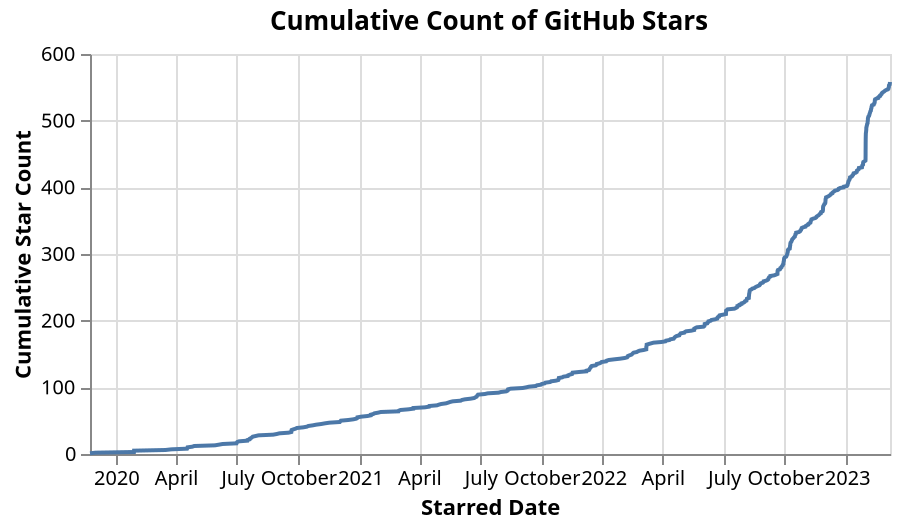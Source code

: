 {"config": {"view": {"continuousWidth": 400, "continuousHeight": 300}}, "data": {"name": "data-7a00feb82bab59da0fae72c1c9c99c9b"}, "mark": "line", "encoding": {"tooltip": [{"field": "starredAt", "title": "Date", "type": "temporal"}, {"field": "cumulative_count", "title": "Cumulative Count", "type": "quantitative"}], "x": {"axis": {"title": "Starred Date"}, "field": "starredAt", "type": "temporal"}, "y": {"axis": {"title": "Cumulative Star Count"}, "field": "cumulative_count", "type": "quantitative"}}, "height": 200, "title": "Cumulative Count of GitHub Stars", "transform": [{"window": [{"op": "count", "as": "cumulative_count"}], "sort": [{"field": "starredAt"}]}], "$schema": "https://vega.github.io/schema/vega-lite/v4.17.0.json", "datasets": {"data-7a00feb82bab59da0fae72c1c9c99c9b": [{"starredAt": "2019-11-24T11:53:49+00:00"}, {"starredAt": "2019-12-02T17:43:54+00:00"}, {"starredAt": "2020-01-29T11:51:42+00:00"}, {"starredAt": "2020-01-29T15:34:41+00:00"}, {"starredAt": "2020-01-29T16:07:53+00:00"}, {"starredAt": "2020-03-16T15:19:39+00:00"}, {"starredAt": "2020-03-25T11:19:59+00:00"}, {"starredAt": "2020-04-18T02:05:04+00:00"}, {"starredAt": "2020-04-18T12:23:40+00:00"}, {"starredAt": "2020-04-18T19:17:12+00:00"}, {"starredAt": "2020-04-26T02:24:30+00:00"}, {"starredAt": "2020-04-28T17:20:31+00:00"}, {"starredAt": "2020-05-29T20:05:55+00:00"}, {"starredAt": "2020-06-04T17:29:19+00:00"}, {"starredAt": "2020-06-10T07:50:57+00:00"}, {"starredAt": "2020-07-01T03:54:42+00:00"}, {"starredAt": "2020-07-01T11:02:05+00:00"}, {"starredAt": "2020-07-02T08:12:09+00:00"}, {"starredAt": "2020-07-04T23:20:23+00:00"}, {"starredAt": "2020-07-17T10:14:14+00:00"}, {"starredAt": "2020-07-17T16:04:50+00:00"}, {"starredAt": "2020-07-20T22:41:55+00:00"}, {"starredAt": "2020-07-21T04:59:47+00:00"}, {"starredAt": "2020-07-23T02:08:31+00:00"}, {"starredAt": "2020-07-24T10:11:41+00:00"}, {"starredAt": "2020-07-25T11:46:58+00:00"}, {"starredAt": "2020-07-29T22:35:40+00:00"}, {"starredAt": "2020-08-03T03:24:00+00:00"}, {"starredAt": "2020-08-25T03:27:37+00:00"}, {"starredAt": "2020-08-30T13:59:05+00:00"}, {"starredAt": "2020-09-03T12:06:56+00:00"}, {"starredAt": "2020-09-17T09:02:50+00:00"}, {"starredAt": "2020-09-21T10:25:45+00:00"}, {"starredAt": "2020-09-21T13:32:43+00:00"}, {"starredAt": "2020-09-21T14:41:49+00:00"}, {"starredAt": "2020-09-21T20:22:27+00:00"}, {"starredAt": "2020-09-24T13:37:59+00:00"}, {"starredAt": "2020-09-27T19:31:02+00:00"}, {"starredAt": "2020-09-29T15:12:34+00:00"}, {"starredAt": "2020-10-09T08:32:19+00:00"}, {"starredAt": "2020-10-14T19:35:54+00:00"}, {"starredAt": "2020-10-16T18:42:21+00:00"}, {"starredAt": "2020-10-23T14:55:22+00:00"}, {"starredAt": "2020-10-28T17:22:25+00:00"}, {"starredAt": "2020-11-05T06:59:55+00:00"}, {"starredAt": "2020-11-10T19:29:33+00:00"}, {"starredAt": "2020-11-17T15:52:01+00:00"}, {"starredAt": "2020-12-03T03:41:34+00:00"}, {"starredAt": "2020-12-03T20:57:41+00:00"}, {"starredAt": "2020-12-04T16:46:02+00:00"}, {"starredAt": "2020-12-15T16:59:49+00:00"}, {"starredAt": "2020-12-23T07:43:05+00:00"}, {"starredAt": "2020-12-27T20:50:23+00:00"}, {"starredAt": "2020-12-29T09:57:35+00:00"}, {"starredAt": "2020-12-29T13:32:56+00:00"}, {"starredAt": "2021-01-04T02:42:34+00:00"}, {"starredAt": "2021-01-13T17:10:13+00:00"}, {"starredAt": "2021-01-18T13:34:47+00:00"}, {"starredAt": "2021-01-18T16:13:38+00:00"}, {"starredAt": "2021-01-22T09:49:44+00:00"}, {"starredAt": "2021-01-23T22:57:08+00:00"}, {"starredAt": "2021-01-29T12:54:24+00:00"}, {"starredAt": "2021-02-02T12:59:26+00:00"}, {"starredAt": "2021-03-01T03:33:12+00:00"}, {"starredAt": "2021-03-01T14:23:35+00:00"}, {"starredAt": "2021-03-04T01:59:25+00:00"}, {"starredAt": "2021-03-15T18:28:19+00:00"}, {"starredAt": "2021-03-23T09:41:47+00:00"}, {"starredAt": "2021-03-23T12:40:43+00:00"}, {"starredAt": "2021-04-09T14:20:32+00:00"}, {"starredAt": "2021-04-16T02:03:36+00:00"}, {"starredAt": "2021-04-16T09:42:59+00:00"}, {"starredAt": "2021-04-27T19:12:35+00:00"}, {"starredAt": "2021-04-30T13:59:48+00:00"}, {"starredAt": "2021-05-04T03:34:21+00:00"}, {"starredAt": "2021-05-11T09:09:34+00:00"}, {"starredAt": "2021-05-14T13:40:09+00:00"}, {"starredAt": "2021-05-17T07:51:43+00:00"}, {"starredAt": "2021-05-21T09:06:47+00:00"}, {"starredAt": "2021-06-02T11:15:21+00:00"}, {"starredAt": "2021-06-04T03:37:28+00:00"}, {"starredAt": "2021-06-08T16:16:45+00:00"}, {"starredAt": "2021-06-17T09:38:35+00:00"}, {"starredAt": "2021-06-22T19:16:52+00:00"}, {"starredAt": "2021-06-24T07:54:38+00:00"}, {"starredAt": "2021-06-26T08:39:19+00:00"}, {"starredAt": "2021-06-26T20:10:33+00:00"}, {"starredAt": "2021-06-27T12:20:28+00:00"}, {"starredAt": "2021-06-28T08:03:05+00:00"}, {"starredAt": "2021-07-08T17:26:29+00:00"}, {"starredAt": "2021-07-12T22:54:23+00:00"}, {"starredAt": "2021-07-29T05:53:50+00:00"}, {"starredAt": "2021-08-01T19:22:36+00:00"}, {"starredAt": "2021-08-09T21:31:21+00:00"}, {"starredAt": "2021-08-11T17:02:26+00:00"}, {"starredAt": "2021-08-11T17:02:51+00:00"}, {"starredAt": "2021-08-12T06:11:47+00:00"}, {"starredAt": "2021-08-16T13:14:11+00:00"}, {"starredAt": "2021-09-03T09:38:27+00:00"}, {"starredAt": "2021-09-08T15:26:04+00:00"}, {"starredAt": "2021-09-12T23:18:35+00:00"}, {"starredAt": "2021-09-23T05:47:53+00:00"}, {"starredAt": "2021-09-24T14:01:24+00:00"}, {"starredAt": "2021-09-30T19:12:20+00:00"}, {"starredAt": "2021-10-01T21:07:44+00:00"}, {"starredAt": "2021-10-06T10:55:06+00:00"}, {"starredAt": "2021-10-07T08:29:10+00:00"}, {"starredAt": "2021-10-14T17:38:05+00:00"}, {"starredAt": "2021-10-15T20:34:22+00:00"}, {"starredAt": "2021-10-23T03:26:41+00:00"}, {"starredAt": "2021-10-26T21:23:17+00:00"}, {"starredAt": "2021-10-27T08:26:14+00:00"}, {"starredAt": "2021-10-27T11:20:06+00:00"}, {"starredAt": "2021-10-27T14:33:28+00:00"}, {"starredAt": "2021-11-01T20:50:50+00:00"}, {"starredAt": "2021-11-03T11:05:52+00:00"}, {"starredAt": "2021-11-10T01:40:26+00:00"}, {"starredAt": "2021-11-10T09:41:12+00:00"}, {"starredAt": "2021-11-12T21:15:57+00:00"}, {"starredAt": "2021-11-16T10:32:17+00:00"}, {"starredAt": "2021-11-16T16:08:38+00:00"}, {"starredAt": "2021-11-17T02:34:19+00:00"}, {"starredAt": "2021-11-26T17:06:46+00:00"}, {"starredAt": "2021-12-07T19:20:15+00:00"}, {"starredAt": "2021-12-07T23:16:44+00:00"}, {"starredAt": "2021-12-11T22:59:25+00:00"}, {"starredAt": "2021-12-12T13:34:49+00:00"}, {"starredAt": "2021-12-12T23:09:20+00:00"}, {"starredAt": "2021-12-13T14:54:41+00:00"}, {"starredAt": "2021-12-14T14:15:57+00:00"}, {"starredAt": "2021-12-14T19:51:50+00:00"}, {"starredAt": "2021-12-15T20:23:36+00:00"}, {"starredAt": "2021-12-21T22:27:59+00:00"}, {"starredAt": "2021-12-23T07:52:29+00:00"}, {"starredAt": "2021-12-23T12:21:48+00:00"}, {"starredAt": "2021-12-27T14:20:13+00:00"}, {"starredAt": "2021-12-29T18:12:51+00:00"}, {"starredAt": "2021-12-30T16:51:38+00:00"}, {"starredAt": "2022-01-06T15:38:56+00:00"}, {"starredAt": "2022-01-07T06:59:20+00:00"}, {"starredAt": "2022-01-10T11:04:09+00:00"}, {"starredAt": "2022-01-18T16:22:18+00:00"}, {"starredAt": "2022-01-27T16:08:46+00:00"}, {"starredAt": "2022-02-03T07:31:37+00:00"}, {"starredAt": "2022-02-07T02:55:14+00:00"}, {"starredAt": "2022-02-07T20:54:41+00:00"}, {"starredAt": "2022-02-08T05:41:19+00:00"}, {"starredAt": "2022-02-10T14:37:52+00:00"}, {"starredAt": "2022-02-13T12:17:43+00:00"}, {"starredAt": "2022-02-14T16:10:24+00:00"}, {"starredAt": "2022-02-15T12:14:28+00:00"}, {"starredAt": "2022-02-16T18:07:26+00:00"}, {"starredAt": "2022-02-21T15:43:24+00:00"}, {"starredAt": "2022-02-23T04:55:01+00:00"}, {"starredAt": "2022-02-25T16:55:23+00:00"}, {"starredAt": "2022-03-03T19:28:58+00:00"}, {"starredAt": "2022-03-07T17:09:38+00:00"}, {"starredAt": "2022-03-07T17:16:33+00:00"}, {"starredAt": "2022-03-07T19:58:05+00:00"}, {"starredAt": "2022-03-07T20:02:28+00:00"}, {"starredAt": "2022-03-07T20:05:50+00:00"}, {"starredAt": "2022-03-08T03:51:10+00:00"}, {"starredAt": "2022-03-08T07:08:21+00:00"}, {"starredAt": "2022-03-08T08:13:51+00:00"}, {"starredAt": "2022-03-11T11:30:04+00:00"}, {"starredAt": "2022-03-15T00:57:10+00:00"}, {"starredAt": "2022-03-18T13:52:03+00:00"}, {"starredAt": "2022-03-30T06:38:29+00:00"}, {"starredAt": "2022-04-05T11:57:49+00:00"}, {"starredAt": "2022-04-06T04:14:58+00:00"}, {"starredAt": "2022-04-11T15:11:20+00:00"}, {"starredAt": "2022-04-12T15:42:38+00:00"}, {"starredAt": "2022-04-17T22:28:53+00:00"}, {"starredAt": "2022-04-18T14:37:04+00:00"}, {"starredAt": "2022-04-19T07:19:17+00:00"}, {"starredAt": "2022-04-20T12:12:24+00:00"}, {"starredAt": "2022-04-22T06:46:07+00:00"}, {"starredAt": "2022-04-26T05:59:49+00:00"}, {"starredAt": "2022-04-26T12:25:07+00:00"}, {"starredAt": "2022-04-27T14:44:24+00:00"}, {"starredAt": "2022-04-28T07:28:25+00:00"}, {"starredAt": "2022-05-03T20:44:24+00:00"}, {"starredAt": "2022-05-04T13:46:29+00:00"}, {"starredAt": "2022-05-06T08:30:32+00:00"}, {"starredAt": "2022-05-14T09:05:24+00:00"}, {"starredAt": "2022-05-18T11:55:02+00:00"}, {"starredAt": "2022-05-18T12:03:06+00:00"}, {"starredAt": "2022-05-18T14:59:54+00:00"}, {"starredAt": "2022-05-20T08:51:00+00:00"}, {"starredAt": "2022-05-22T10:47:44+00:00"}, {"starredAt": "2022-06-01T16:30:58+00:00"}, {"starredAt": "2022-06-02T21:47:15+00:00"}, {"starredAt": "2022-06-03T02:41:52+00:00"}, {"starredAt": "2022-06-03T09:59:42+00:00"}, {"starredAt": "2022-06-03T10:16:04+00:00"}, {"starredAt": "2022-06-07T05:11:00+00:00"}, {"starredAt": "2022-06-07T13:51:04+00:00"}, {"starredAt": "2022-06-08T21:21:53+00:00"}, {"starredAt": "2022-06-09T01:11:20+00:00"}, {"starredAt": "2022-06-12T14:10:57+00:00"}, {"starredAt": "2022-06-13T10:05:25+00:00"}, {"starredAt": "2022-06-18T16:26:35+00:00"}, {"starredAt": "2022-06-22T01:37:51+00:00"}, {"starredAt": "2022-06-22T03:36:33+00:00"}, {"starredAt": "2022-06-22T16:18:51+00:00"}, {"starredAt": "2022-06-24T18:15:09+00:00"}, {"starredAt": "2022-06-24T20:16:11+00:00"}, {"starredAt": "2022-06-25T15:11:40+00:00"}, {"starredAt": "2022-06-30T22:03:32+00:00"}, {"starredAt": "2022-07-05T06:13:35+00:00"}, {"starredAt": "2022-07-05T06:42:30+00:00"}, {"starredAt": "2022-07-05T08:57:23+00:00"}, {"starredAt": "2022-07-05T09:07:52+00:00"}, {"starredAt": "2022-07-05T11:51:33+00:00"}, {"starredAt": "2022-07-05T11:52:07+00:00"}, {"starredAt": "2022-07-06T18:12:01+00:00"}, {"starredAt": "2022-07-07T16:41:11+00:00"}, {"starredAt": "2022-07-18T00:14:56+00:00"}, {"starredAt": "2022-07-19T23:47:35+00:00"}, {"starredAt": "2022-07-21T20:45:36+00:00"}, {"starredAt": "2022-07-22T10:44:23+00:00"}, {"starredAt": "2022-07-22T10:50:22+00:00"}, {"starredAt": "2022-07-25T12:30:09+00:00"}, {"starredAt": "2022-07-25T13:55:59+00:00"}, {"starredAt": "2022-07-28T14:58:48+00:00"}, {"starredAt": "2022-07-28T17:21:58+00:00"}, {"starredAt": "2022-07-31T16:12:36+00:00"}, {"starredAt": "2022-08-02T04:05:24+00:00"}, {"starredAt": "2022-08-02T14:29:08+00:00"}, {"starredAt": "2022-08-04T20:10:58+00:00"}, {"starredAt": "2022-08-04T20:21:46+00:00"}, {"starredAt": "2022-08-05T14:03:30+00:00"}, {"starredAt": "2022-08-05T17:46:15+00:00"}, {"starredAt": "2022-08-08T12:41:41+00:00"}, {"starredAt": "2022-08-08T12:54:32+00:00"}, {"starredAt": "2022-08-08T16:31:13+00:00"}, {"starredAt": "2022-08-08T17:28:33+00:00"}, {"starredAt": "2022-08-08T21:06:33+00:00"}, {"starredAt": "2022-08-08T21:56:35+00:00"}, {"starredAt": "2022-08-08T23:57:36+00:00"}, {"starredAt": "2022-08-09T04:33:11+00:00"}, {"starredAt": "2022-08-09T11:20:33+00:00"}, {"starredAt": "2022-08-09T13:12:08+00:00"}, {"starredAt": "2022-08-09T17:39:24+00:00"}, {"starredAt": "2022-08-09T19:57:25+00:00"}, {"starredAt": "2022-08-10T10:31:42+00:00"}, {"starredAt": "2022-08-12T16:10:25+00:00"}, {"starredAt": "2022-08-13T12:55:40+00:00"}, {"starredAt": "2022-08-16T22:28:38+00:00"}, {"starredAt": "2022-08-18T00:54:42+00:00"}, {"starredAt": "2022-08-19T18:56:57+00:00"}, {"starredAt": "2022-08-22T02:26:47+00:00"}, {"starredAt": "2022-08-24T12:00:19+00:00"}, {"starredAt": "2022-08-25T06:56:44+00:00"}, {"starredAt": "2022-08-25T09:06:19+00:00"}, {"starredAt": "2022-08-26T07:20:28+00:00"}, {"starredAt": "2022-08-29T14:22:02+00:00"}, {"starredAt": "2022-08-30T13:03:28+00:00"}, {"starredAt": "2022-08-30T17:22:33+00:00"}, {"starredAt": "2022-09-03T10:49:08+00:00"}, {"starredAt": "2022-09-05T13:12:46+00:00"}, {"starredAt": "2022-09-06T16:06:47+00:00"}, {"starredAt": "2022-09-06T17:23:31+00:00"}, {"starredAt": "2022-09-07T13:20:53+00:00"}, {"starredAt": "2022-09-07T20:27:29+00:00"}, {"starredAt": "2022-09-09T16:37:02+00:00"}, {"starredAt": "2022-09-09T19:46:48+00:00"}, {"starredAt": "2022-09-15T13:38:50+00:00"}, {"starredAt": "2022-09-18T04:09:16+00:00"}, {"starredAt": "2022-09-20T11:38:35+00:00"}, {"starredAt": "2022-09-20T12:21:37+00:00"}, {"starredAt": "2022-09-20T12:46:55+00:00"}, {"starredAt": "2022-09-20T13:07:34+00:00"}, {"starredAt": "2022-09-20T16:09:21+00:00"}, {"starredAt": "2022-09-20T17:23:28+00:00"}, {"starredAt": "2022-09-21T04:40:52+00:00"}, {"starredAt": "2022-09-24T05:46:56+00:00"}, {"starredAt": "2022-09-24T20:56:19+00:00"}, {"starredAt": "2022-09-24T22:44:41+00:00"}, {"starredAt": "2022-09-26T12:11:08+00:00"}, {"starredAt": "2022-09-26T17:35:10+00:00"}, {"starredAt": "2022-09-27T11:21:22+00:00"}, {"starredAt": "2022-09-28T09:51:23+00:00"}, {"starredAt": "2022-09-28T12:10:02+00:00"}, {"starredAt": "2022-09-29T09:46:05+00:00"}, {"starredAt": "2022-09-29T09:59:37+00:00"}, {"starredAt": "2022-09-29T13:09:40+00:00"}, {"starredAt": "2022-09-29T15:48:59+00:00"}, {"starredAt": "2022-09-29T20:20:57+00:00"}, {"starredAt": "2022-09-30T04:51:18+00:00"}, {"starredAt": "2022-09-30T05:38:06+00:00"}, {"starredAt": "2022-09-30T08:50:09+00:00"}, {"starredAt": "2022-09-30T10:16:47+00:00"}, {"starredAt": "2022-09-30T16:43:21+00:00"}, {"starredAt": "2022-10-01T10:20:32+00:00"}, {"starredAt": "2022-10-03T13:22:31+00:00"}, {"starredAt": "2022-10-04T01:14:58+00:00"}, {"starredAt": "2022-10-04T09:38:13+00:00"}, {"starredAt": "2022-10-04T18:33:24+00:00"}, {"starredAt": "2022-10-05T05:30:23+00:00"}, {"starredAt": "2022-10-05T09:43:09+00:00"}, {"starredAt": "2022-10-05T14:07:31+00:00"}, {"starredAt": "2022-10-05T22:25:43+00:00"}, {"starredAt": "2022-10-06T01:24:35+00:00"}, {"starredAt": "2022-10-06T01:39:18+00:00"}, {"starredAt": "2022-10-06T03:27:33+00:00"}, {"starredAt": "2022-10-06T19:28:09+00:00"}, {"starredAt": "2022-10-08T21:22:15+00:00"}, {"starredAt": "2022-10-09T00:41:29+00:00"}, {"starredAt": "2022-10-09T04:21:32+00:00"}, {"starredAt": "2022-10-09T06:36:29+00:00"}, {"starredAt": "2022-10-09T07:13:28+00:00"}, {"starredAt": "2022-10-09T15:22:53+00:00"}, {"starredAt": "2022-10-09T15:30:39+00:00"}, {"starredAt": "2022-10-09T17:03:41+00:00"}, {"starredAt": "2022-10-09T21:30:54+00:00"}, {"starredAt": "2022-10-10T02:47:23+00:00"}, {"starredAt": "2022-10-11T00:42:12+00:00"}, {"starredAt": "2022-10-11T14:01:16+00:00"}, {"starredAt": "2022-10-11T19:10:43+00:00"}, {"starredAt": "2022-10-12T09:11:54+00:00"}, {"starredAt": "2022-10-12T15:04:40+00:00"}, {"starredAt": "2022-10-13T13:47:53+00:00"}, {"starredAt": "2022-10-14T14:44:42+00:00"}, {"starredAt": "2022-10-15T04:41:13+00:00"}, {"starredAt": "2022-10-16T12:04:29+00:00"}, {"starredAt": "2022-10-16T15:38:04+00:00"}, {"starredAt": "2022-10-17T00:35:39+00:00"}, {"starredAt": "2022-10-17T14:16:31+00:00"}, {"starredAt": "2022-10-17T14:38:30+00:00"}, {"starredAt": "2022-10-18T14:07:40+00:00"}, {"starredAt": "2022-10-18T14:44:22+00:00"}, {"starredAt": "2022-10-22T19:25:23+00:00"}, {"starredAt": "2022-10-24T08:16:37+00:00"}, {"starredAt": "2022-10-24T16:32:48+00:00"}, {"starredAt": "2022-10-25T19:03:54+00:00"}, {"starredAt": "2022-10-25T23:43:08+00:00"}, {"starredAt": "2022-10-26T16:09:58+00:00"}, {"starredAt": "2022-10-26T20:48:56+00:00"}, {"starredAt": "2022-10-28T22:15:08+00:00"}, {"starredAt": "2022-11-01T12:13:28+00:00"}, {"starredAt": "2022-11-01T18:32:22+00:00"}, {"starredAt": "2022-11-03T12:42:17+00:00"}, {"starredAt": "2022-11-05T15:32:27+00:00"}, {"starredAt": "2022-11-05T15:40:55+00:00"}, {"starredAt": "2022-11-06T22:56:25+00:00"}, {"starredAt": "2022-11-08T22:07:38+00:00"}, {"starredAt": "2022-11-09T04:20:58+00:00"}, {"starredAt": "2022-11-09T06:38:59+00:00"}, {"starredAt": "2022-11-09T16:29:37+00:00"}, {"starredAt": "2022-11-10T09:45:39+00:00"}, {"starredAt": "2022-11-10T13:13:00+00:00"}, {"starredAt": "2022-11-12T21:07:11+00:00"}, {"starredAt": "2022-11-16T09:29:50+00:00"}, {"starredAt": "2022-11-17T16:54:38+00:00"}, {"starredAt": "2022-11-18T00:03:22+00:00"}, {"starredAt": "2022-11-19T09:56:37+00:00"}, {"starredAt": "2022-11-21T01:16:36+00:00"}, {"starredAt": "2022-11-22T02:06:40+00:00"}, {"starredAt": "2022-11-22T20:30:14+00:00"}, {"starredAt": "2022-11-24T10:55:09+00:00"}, {"starredAt": "2022-11-24T11:00:28+00:00"}, {"starredAt": "2022-11-24T21:08:51+00:00"}, {"starredAt": "2022-11-27T04:45:18+00:00"}, {"starredAt": "2022-11-27T14:35:40+00:00"}, {"starredAt": "2022-11-27T16:38:48+00:00"}, {"starredAt": "2022-11-27T18:36:26+00:00"}, {"starredAt": "2022-11-27T18:49:03+00:00"}, {"starredAt": "2022-11-27T19:57:32+00:00"}, {"starredAt": "2022-11-27T20:20:16+00:00"}, {"starredAt": "2022-11-27T23:48:20+00:00"}, {"starredAt": "2022-11-28T06:06:29+00:00"}, {"starredAt": "2022-11-28T21:28:09+00:00"}, {"starredAt": "2022-11-29T13:58:42+00:00"}, {"starredAt": "2022-11-29T19:14:37+00:00"}, {"starredAt": "2022-12-01T00:46:35+00:00"}, {"starredAt": "2022-12-01T07:12:43+00:00"}, {"starredAt": "2022-12-01T08:32:17+00:00"}, {"starredAt": "2022-12-01T09:23:51+00:00"}, {"starredAt": "2022-12-01T13:05:40+00:00"}, {"starredAt": "2022-12-01T14:34:52+00:00"}, {"starredAt": "2022-12-01T14:43:30+00:00"}, {"starredAt": "2022-12-01T20:36:04+00:00"}, {"starredAt": "2022-12-02T07:07:05+00:00"}, {"starredAt": "2022-12-02T09:16:16+00:00"}, {"starredAt": "2022-12-04T15:58:38+00:00"}, {"starredAt": "2022-12-06T12:40:49+00:00"}, {"starredAt": "2022-12-07T22:54:58+00:00"}, {"starredAt": "2022-12-09T04:01:15+00:00"}, {"starredAt": "2022-12-09T16:58:41+00:00"}, {"starredAt": "2022-12-11T19:30:52+00:00"}, {"starredAt": "2022-12-11T22:47:19+00:00"}, {"starredAt": "2022-12-13T04:53:59+00:00"}, {"starredAt": "2022-12-14T18:10:14+00:00"}, {"starredAt": "2022-12-15T12:31:05+00:00"}, {"starredAt": "2022-12-19T18:35:24+00:00"}, {"starredAt": "2022-12-21T05:07:05+00:00"}, {"starredAt": "2022-12-21T08:06:28+00:00"}, {"starredAt": "2022-12-23T09:39:14+00:00"}, {"starredAt": "2022-12-28T15:09:46+00:00"}, {"starredAt": "2022-12-28T23:19:19+00:00"}, {"starredAt": "2023-01-02T15:40:42+00:00"}, {"starredAt": "2023-01-03T08:54:35+00:00"}, {"starredAt": "2023-01-03T17:59:49+00:00"}, {"starredAt": "2023-01-03T20:02:55+00:00"}, {"starredAt": "2023-01-04T04:10:30+00:00"}, {"starredAt": "2023-01-04T14:59:51+00:00"}, {"starredAt": "2023-01-04T16:47:02+00:00"}, {"starredAt": "2023-01-04T22:11:06+00:00"}, {"starredAt": "2023-01-05T12:45:50+00:00"}, {"starredAt": "2023-01-06T06:02:31+00:00"}, {"starredAt": "2023-01-06T10:27:36+00:00"}, {"starredAt": "2023-01-07T01:26:43+00:00"}, {"starredAt": "2023-01-07T06:28:04+00:00"}, {"starredAt": "2023-01-07T08:16:43+00:00"}, {"starredAt": "2023-01-09T14:17:20+00:00"}, {"starredAt": "2023-01-10T16:25:45+00:00"}, {"starredAt": "2023-01-10T20:26:46+00:00"}, {"starredAt": "2023-01-12T01:03:56+00:00"}, {"starredAt": "2023-01-12T07:11:58+00:00"}, {"starredAt": "2023-01-12T15:10:05+00:00"}, {"starredAt": "2023-01-15T23:37:04+00:00"}, {"starredAt": "2023-01-17T08:23:17+00:00"}, {"starredAt": "2023-01-17T10:57:10+00:00"}, {"starredAt": "2023-01-17T13:49:34+00:00"}, {"starredAt": "2023-01-18T22:17:57+00:00"}, {"starredAt": "2023-01-20T05:54:37+00:00"}, {"starredAt": "2023-01-20T12:58:53+00:00"}, {"starredAt": "2023-01-20T14:54:35+00:00"}, {"starredAt": "2023-01-25T05:22:13+00:00"}, {"starredAt": "2023-01-25T08:45:37+00:00"}, {"starredAt": "2023-01-25T12:20:12+00:00"}, {"starredAt": "2023-01-25T18:26:08+00:00"}, {"starredAt": "2023-01-26T19:38:03+00:00"}, {"starredAt": "2023-01-26T20:13:50+00:00"}, {"starredAt": "2023-01-26T21:15:45+00:00"}, {"starredAt": "2023-01-26T22:36:21+00:00"}, {"starredAt": "2023-01-27T05:53:37+00:00"}, {"starredAt": "2023-01-28T21:16:54+00:00"}, {"starredAt": "2023-01-30T09:52:17+00:00"}, {"starredAt": "2023-01-30T13:14:05+00:00"}, {"starredAt": "2023-01-30T13:42:16+00:00"}, {"starredAt": "2023-01-30T13:57:59+00:00"}, {"starredAt": "2023-01-30T14:16:20+00:00"}, {"starredAt": "2023-01-30T14:24:29+00:00"}, {"starredAt": "2023-01-30T14:48:11+00:00"}, {"starredAt": "2023-01-30T15:02:57+00:00"}, {"starredAt": "2023-01-30T15:30:35+00:00"}, {"starredAt": "2023-01-30T15:32:51+00:00"}, {"starredAt": "2023-01-30T15:40:47+00:00"}, {"starredAt": "2023-01-30T15:42:16+00:00"}, {"starredAt": "2023-01-30T15:53:29+00:00"}, {"starredAt": "2023-01-30T16:00:47+00:00"}, {"starredAt": "2023-01-30T16:02:17+00:00"}, {"starredAt": "2023-01-30T16:07:43+00:00"}, {"starredAt": "2023-01-30T16:13:02+00:00"}, {"starredAt": "2023-01-30T16:24:56+00:00"}, {"starredAt": "2023-01-30T16:50:37+00:00"}, {"starredAt": "2023-01-30T17:16:36+00:00"}, {"starredAt": "2023-01-30T17:19:09+00:00"}, {"starredAt": "2023-01-30T17:24:38+00:00"}, {"starredAt": "2023-01-30T17:28:59+00:00"}, {"starredAt": "2023-01-30T17:40:55+00:00"}, {"starredAt": "2023-01-30T17:50:31+00:00"}, {"starredAt": "2023-01-30T17:52:28+00:00"}, {"starredAt": "2023-01-30T17:58:11+00:00"}, {"starredAt": "2023-01-30T17:59:09+00:00"}, {"starredAt": "2023-01-30T19:01:10+00:00"}, {"starredAt": "2023-01-30T19:05:27+00:00"}, {"starredAt": "2023-01-30T19:06:47+00:00"}, {"starredAt": "2023-01-30T19:22:42+00:00"}, {"starredAt": "2023-01-30T19:30:27+00:00"}, {"starredAt": "2023-01-30T19:57:08+00:00"}, {"starredAt": "2023-01-30T20:43:21+00:00"}, {"starredAt": "2023-01-30T21:06:08+00:00"}, {"starredAt": "2023-01-30T21:39:39+00:00"}, {"starredAt": "2023-01-30T22:07:24+00:00"}, {"starredAt": "2023-01-30T23:01:41+00:00"}, {"starredAt": "2023-01-30T23:34:02+00:00"}, {"starredAt": "2023-01-31T00:49:20+00:00"}, {"starredAt": "2023-01-31T01:03:13+00:00"}, {"starredAt": "2023-01-31T04:50:47+00:00"}, {"starredAt": "2023-01-31T07:33:17+00:00"}, {"starredAt": "2023-01-31T10:46:13+00:00"}, {"starredAt": "2023-01-31T12:14:03+00:00"}, {"starredAt": "2023-01-31T15:24:18+00:00"}, {"starredAt": "2023-01-31T16:34:15+00:00"}, {"starredAt": "2023-01-31T17:02:42+00:00"}, {"starredAt": "2023-01-31T17:15:54+00:00"}, {"starredAt": "2023-01-31T19:28:33+00:00"}, {"starredAt": "2023-02-01T04:54:34+00:00"}, {"starredAt": "2023-02-01T07:25:36+00:00"}, {"starredAt": "2023-02-01T15:05:11+00:00"}, {"starredAt": "2023-02-01T19:17:08+00:00"}, {"starredAt": "2023-02-01T23:43:11+00:00"}, {"starredAt": "2023-02-02T14:37:51+00:00"}, {"starredAt": "2023-02-02T15:55:02+00:00"}, {"starredAt": "2023-02-02T16:30:02+00:00"}, {"starredAt": "2023-02-02T20:29:49+00:00"}, {"starredAt": "2023-02-02T21:54:59+00:00"}, {"starredAt": "2023-02-03T02:22:18+00:00"}, {"starredAt": "2023-02-03T02:32:26+00:00"}, {"starredAt": "2023-02-03T02:46:49+00:00"}, {"starredAt": "2023-02-03T05:59:35+00:00"}, {"starredAt": "2023-02-03T13:34:11+00:00"}, {"starredAt": "2023-02-03T18:00:59+00:00"}, {"starredAt": "2023-02-04T18:28:15+00:00"}, {"starredAt": "2023-02-04T22:32:56+00:00"}, {"starredAt": "2023-02-05T10:46:29+00:00"}, {"starredAt": "2023-02-05T12:49:45+00:00"}, {"starredAt": "2023-02-05T21:45:11+00:00"}, {"starredAt": "2023-02-06T07:04:18+00:00"}, {"starredAt": "2023-02-06T13:15:09+00:00"}, {"starredAt": "2023-02-06T19:12:09+00:00"}, {"starredAt": "2023-02-07T13:55:17+00:00"}, {"starredAt": "2023-02-07T14:13:17+00:00"}, {"starredAt": "2023-02-07T22:04:07+00:00"}, {"starredAt": "2023-02-07T22:24:04+00:00"}, {"starredAt": "2023-02-08T10:30:39+00:00"}, {"starredAt": "2023-02-08T14:39:50+00:00"}, {"starredAt": "2023-02-08T14:57:55+00:00"}, {"starredAt": "2023-02-08T23:16:56+00:00"}, {"starredAt": "2023-02-09T05:12:01+00:00"}, {"starredAt": "2023-02-11T16:58:49+00:00"}, {"starredAt": "2023-02-11T18:29:28+00:00"}, {"starredAt": "2023-02-12T21:13:00+00:00"}, {"starredAt": "2023-02-13T04:11:52+00:00"}, {"starredAt": "2023-02-13T08:51:41+00:00"}, {"starredAt": "2023-02-13T08:54:00+00:00"}, {"starredAt": "2023-02-13T12:13:18+00:00"}, {"starredAt": "2023-02-13T13:15:29+00:00"}, {"starredAt": "2023-02-13T20:34:03+00:00"}, {"starredAt": "2023-02-15T17:07:51+00:00"}, {"starredAt": "2023-02-18T13:51:47+00:00"}, {"starredAt": "2023-02-18T14:16:21+00:00"}, {"starredAt": "2023-02-19T19:02:56+00:00"}, {"starredAt": "2023-02-21T10:57:22+00:00"}, {"starredAt": "2023-02-21T11:27:39+00:00"}, {"starredAt": "2023-02-22T17:51:26+00:00"}, {"starredAt": "2023-02-23T17:21:38+00:00"}, {"starredAt": "2023-02-23T20:48:05+00:00"}, {"starredAt": "2023-02-24T17:23:50+00:00"}, {"starredAt": "2023-02-26T07:44:32+00:00"}, {"starredAt": "2023-02-27T19:24:06+00:00"}, {"starredAt": "2023-02-28T18:09:05+00:00"}, {"starredAt": "2023-03-02T12:52:56+00:00"}, {"starredAt": "2023-03-05T05:59:22+00:00"}, {"starredAt": "2023-03-05T20:52:48+00:00"}, {"starredAt": "2023-03-05T22:47:53+00:00"}, {"starredAt": "2023-03-06T11:56:08+00:00"}, {"starredAt": "2023-03-06T14:03:56+00:00"}, {"starredAt": "2023-03-06T15:47:39+00:00"}, {"starredAt": "2023-03-06T18:31:53+00:00"}, {"starredAt": "2023-03-07T17:32:58+00:00"}, {"starredAt": "2023-03-07T20:56:24+00:00"}, {"starredAt": "2023-03-07T23:39:30+00:00"}, {"starredAt": "2023-03-08T04:25:59+00:00"}, {"starredAt": "2023-03-08T06:22:02+00:00"}]}}